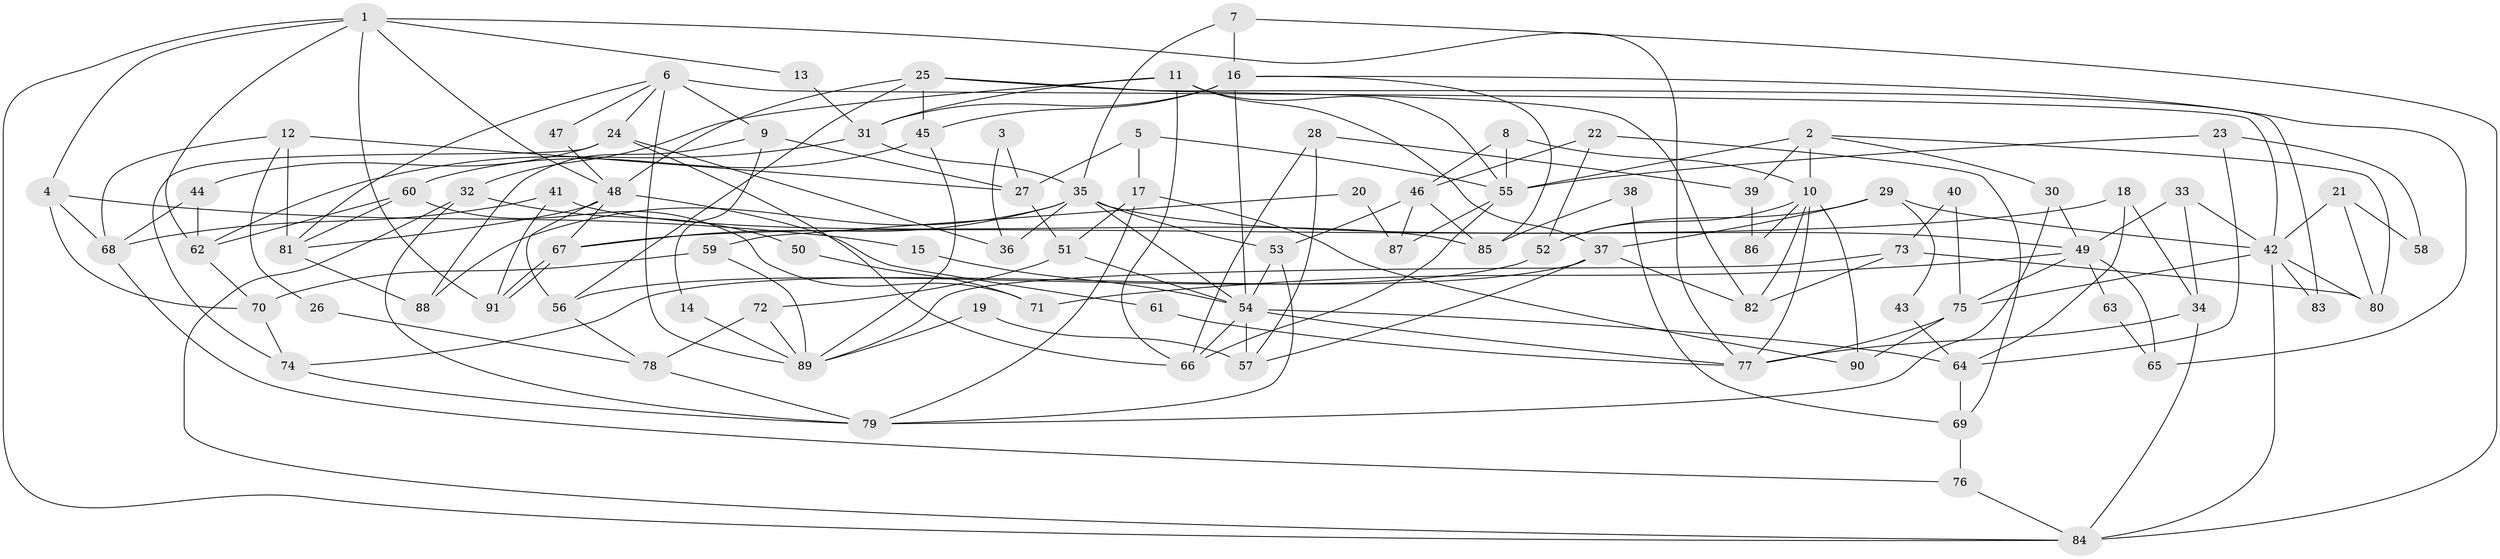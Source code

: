 // coarse degree distribution, {7: 0.16363636363636364, 4: 0.2, 5: 0.12727272727272726, 9: 0.03636363636363636, 6: 0.16363636363636364, 3: 0.10909090909090909, 8: 0.03636363636363636, 10: 0.01818181818181818, 2: 0.14545454545454545}
// Generated by graph-tools (version 1.1) at 2025/37/03/04/25 23:37:02]
// undirected, 91 vertices, 182 edges
graph export_dot {
  node [color=gray90,style=filled];
  1;
  2;
  3;
  4;
  5;
  6;
  7;
  8;
  9;
  10;
  11;
  12;
  13;
  14;
  15;
  16;
  17;
  18;
  19;
  20;
  21;
  22;
  23;
  24;
  25;
  26;
  27;
  28;
  29;
  30;
  31;
  32;
  33;
  34;
  35;
  36;
  37;
  38;
  39;
  40;
  41;
  42;
  43;
  44;
  45;
  46;
  47;
  48;
  49;
  50;
  51;
  52;
  53;
  54;
  55;
  56;
  57;
  58;
  59;
  60;
  61;
  62;
  63;
  64;
  65;
  66;
  67;
  68;
  69;
  70;
  71;
  72;
  73;
  74;
  75;
  76;
  77;
  78;
  79;
  80;
  81;
  82;
  83;
  84;
  85;
  86;
  87;
  88;
  89;
  90;
  91;
  1 -- 48;
  1 -- 77;
  1 -- 4;
  1 -- 13;
  1 -- 62;
  1 -- 84;
  1 -- 91;
  2 -- 10;
  2 -- 55;
  2 -- 30;
  2 -- 39;
  2 -- 80;
  3 -- 27;
  3 -- 36;
  4 -- 70;
  4 -- 15;
  4 -- 68;
  5 -- 27;
  5 -- 55;
  5 -- 17;
  6 -- 81;
  6 -- 42;
  6 -- 9;
  6 -- 24;
  6 -- 47;
  6 -- 89;
  7 -- 84;
  7 -- 35;
  7 -- 16;
  8 -- 55;
  8 -- 46;
  8 -- 10;
  9 -- 27;
  9 -- 14;
  9 -- 88;
  10 -- 90;
  10 -- 52;
  10 -- 77;
  10 -- 82;
  10 -- 86;
  11 -- 37;
  11 -- 66;
  11 -- 31;
  11 -- 32;
  11 -- 55;
  12 -- 81;
  12 -- 68;
  12 -- 26;
  12 -- 27;
  13 -- 31;
  14 -- 89;
  15 -- 54;
  16 -- 31;
  16 -- 45;
  16 -- 54;
  16 -- 65;
  16 -- 85;
  17 -- 79;
  17 -- 51;
  17 -- 90;
  18 -- 67;
  18 -- 34;
  18 -- 64;
  19 -- 57;
  19 -- 89;
  20 -- 87;
  20 -- 59;
  21 -- 80;
  21 -- 42;
  21 -- 58;
  22 -- 46;
  22 -- 69;
  22 -- 52;
  23 -- 64;
  23 -- 55;
  23 -- 58;
  24 -- 74;
  24 -- 36;
  24 -- 44;
  24 -- 66;
  25 -- 45;
  25 -- 82;
  25 -- 48;
  25 -- 56;
  25 -- 83;
  26 -- 78;
  27 -- 51;
  28 -- 66;
  28 -- 57;
  28 -- 39;
  29 -- 52;
  29 -- 42;
  29 -- 37;
  29 -- 43;
  30 -- 49;
  30 -- 79;
  31 -- 35;
  31 -- 62;
  32 -- 79;
  32 -- 50;
  32 -- 84;
  33 -- 34;
  33 -- 42;
  33 -- 49;
  34 -- 84;
  34 -- 77;
  35 -- 67;
  35 -- 53;
  35 -- 36;
  35 -- 49;
  35 -- 54;
  35 -- 88;
  37 -- 82;
  37 -- 57;
  37 -- 74;
  38 -- 85;
  38 -- 69;
  39 -- 86;
  40 -- 73;
  40 -- 75;
  41 -- 68;
  41 -- 91;
  41 -- 85;
  42 -- 75;
  42 -- 84;
  42 -- 80;
  42 -- 83;
  43 -- 64;
  44 -- 62;
  44 -- 68;
  45 -- 60;
  45 -- 89;
  46 -- 85;
  46 -- 53;
  46 -- 87;
  47 -- 48;
  48 -- 56;
  48 -- 61;
  48 -- 67;
  48 -- 81;
  49 -- 63;
  49 -- 65;
  49 -- 71;
  49 -- 75;
  50 -- 71;
  51 -- 54;
  51 -- 72;
  52 -- 56;
  53 -- 79;
  53 -- 54;
  54 -- 57;
  54 -- 64;
  54 -- 66;
  54 -- 77;
  55 -- 66;
  55 -- 87;
  56 -- 78;
  59 -- 89;
  59 -- 70;
  60 -- 81;
  60 -- 62;
  60 -- 71;
  61 -- 77;
  62 -- 70;
  63 -- 65;
  64 -- 69;
  67 -- 91;
  67 -- 91;
  68 -- 76;
  69 -- 76;
  70 -- 74;
  72 -- 89;
  72 -- 78;
  73 -- 89;
  73 -- 80;
  73 -- 82;
  74 -- 79;
  75 -- 77;
  75 -- 90;
  76 -- 84;
  78 -- 79;
  81 -- 88;
}

